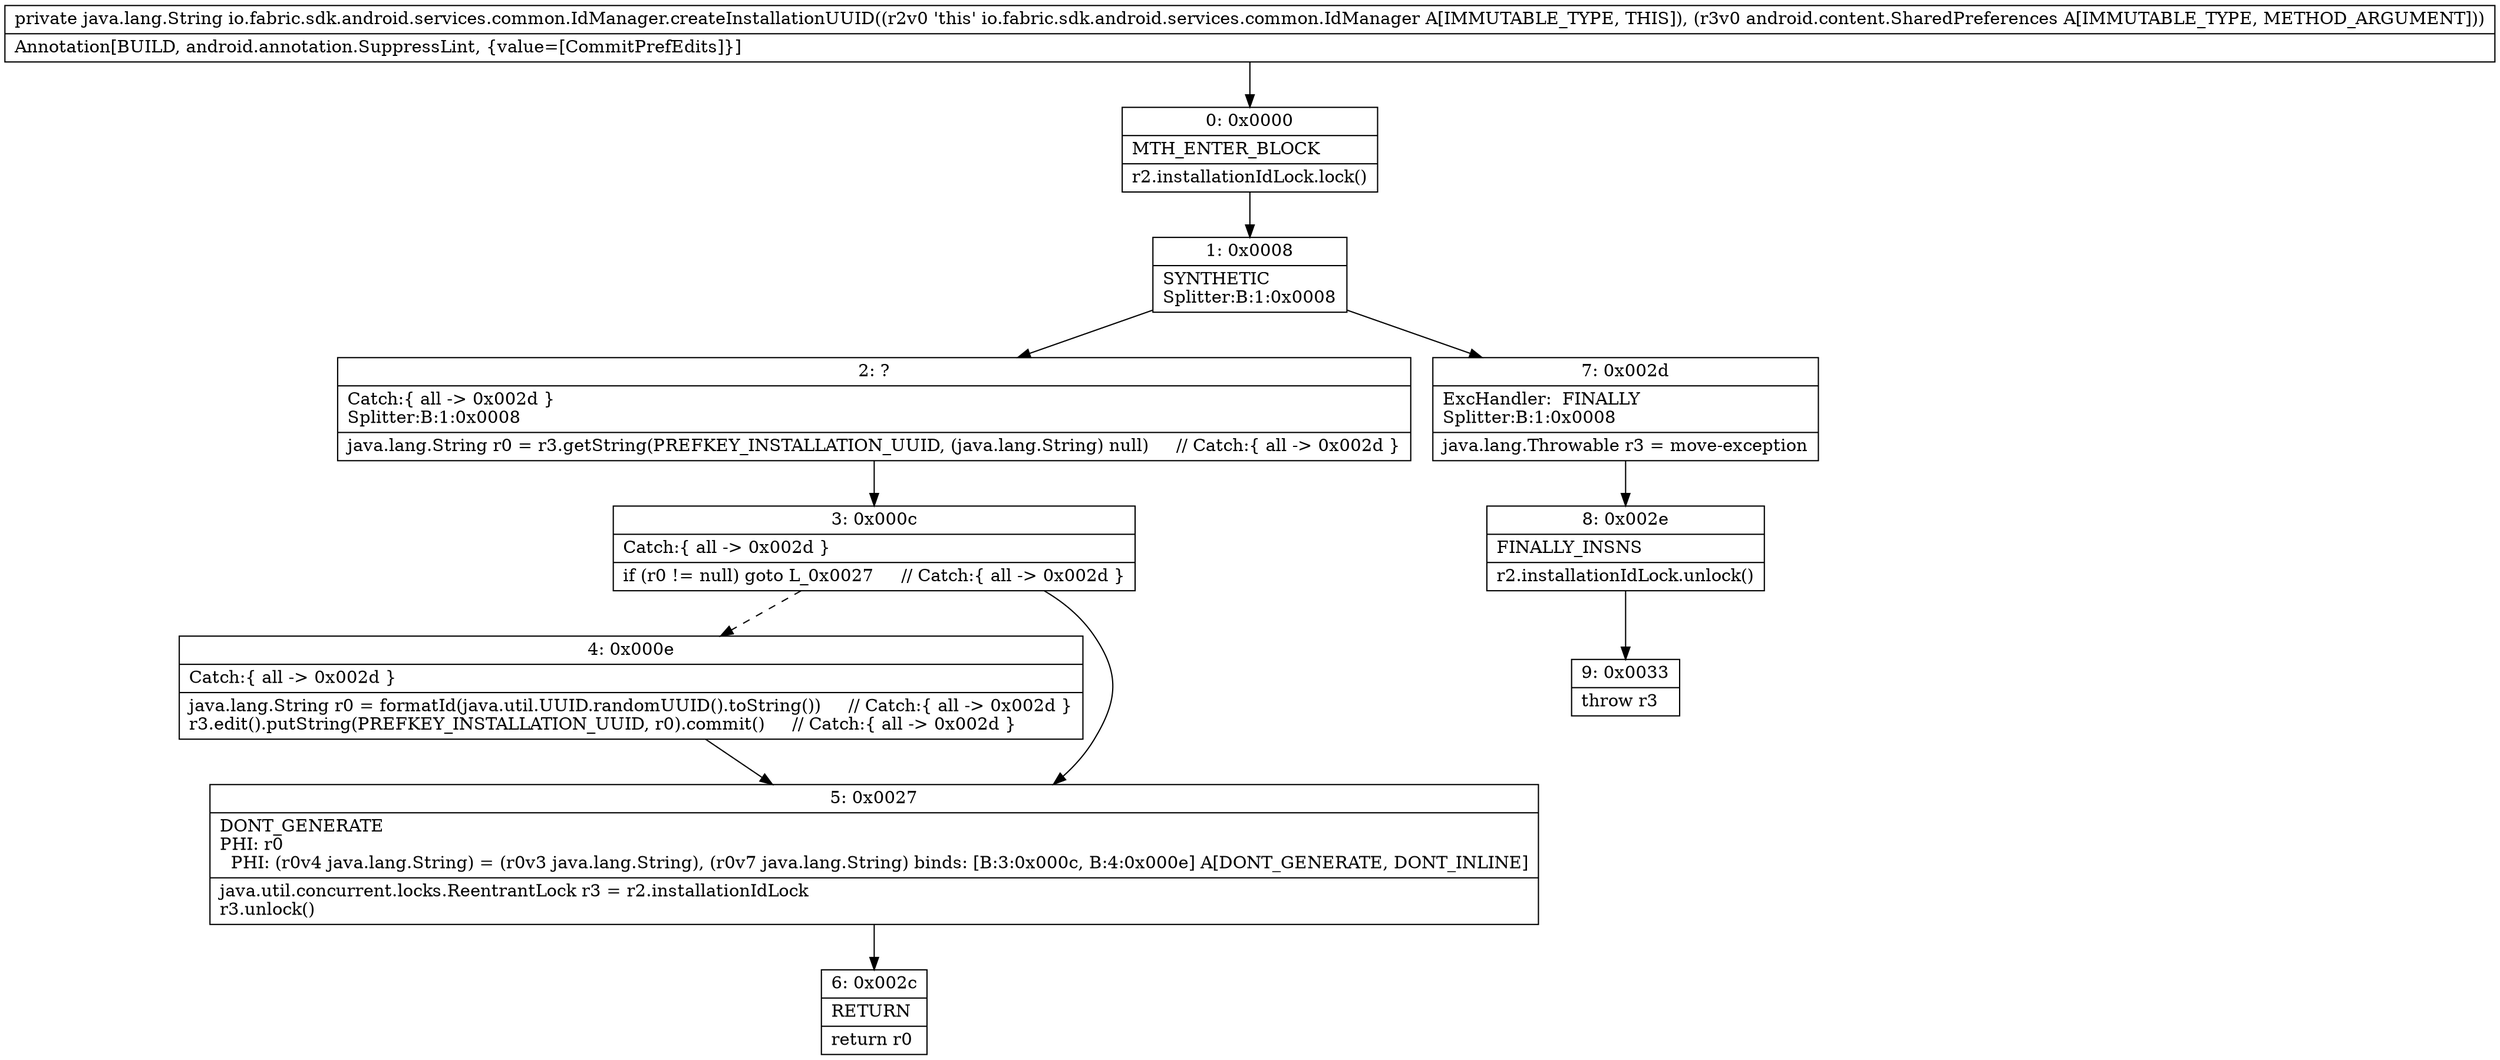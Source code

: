 digraph "CFG forio.fabric.sdk.android.services.common.IdManager.createInstallationUUID(Landroid\/content\/SharedPreferences;)Ljava\/lang\/String;" {
Node_0 [shape=record,label="{0\:\ 0x0000|MTH_ENTER_BLOCK\l|r2.installationIdLock.lock()\l}"];
Node_1 [shape=record,label="{1\:\ 0x0008|SYNTHETIC\lSplitter:B:1:0x0008\l}"];
Node_2 [shape=record,label="{2\:\ ?|Catch:\{ all \-\> 0x002d \}\lSplitter:B:1:0x0008\l|java.lang.String r0 = r3.getString(PREFKEY_INSTALLATION_UUID, (java.lang.String) null)     \/\/ Catch:\{ all \-\> 0x002d \}\l}"];
Node_3 [shape=record,label="{3\:\ 0x000c|Catch:\{ all \-\> 0x002d \}\l|if (r0 != null) goto L_0x0027     \/\/ Catch:\{ all \-\> 0x002d \}\l}"];
Node_4 [shape=record,label="{4\:\ 0x000e|Catch:\{ all \-\> 0x002d \}\l|java.lang.String r0 = formatId(java.util.UUID.randomUUID().toString())     \/\/ Catch:\{ all \-\> 0x002d \}\lr3.edit().putString(PREFKEY_INSTALLATION_UUID, r0).commit()     \/\/ Catch:\{ all \-\> 0x002d \}\l}"];
Node_5 [shape=record,label="{5\:\ 0x0027|DONT_GENERATE\lPHI: r0 \l  PHI: (r0v4 java.lang.String) = (r0v3 java.lang.String), (r0v7 java.lang.String) binds: [B:3:0x000c, B:4:0x000e] A[DONT_GENERATE, DONT_INLINE]\l|java.util.concurrent.locks.ReentrantLock r3 = r2.installationIdLock\lr3.unlock()\l}"];
Node_6 [shape=record,label="{6\:\ 0x002c|RETURN\l|return r0\l}"];
Node_7 [shape=record,label="{7\:\ 0x002d|ExcHandler:  FINALLY\lSplitter:B:1:0x0008\l|java.lang.Throwable r3 = move\-exception\l}"];
Node_8 [shape=record,label="{8\:\ 0x002e|FINALLY_INSNS\l|r2.installationIdLock.unlock()\l}"];
Node_9 [shape=record,label="{9\:\ 0x0033|throw r3\l}"];
MethodNode[shape=record,label="{private java.lang.String io.fabric.sdk.android.services.common.IdManager.createInstallationUUID((r2v0 'this' io.fabric.sdk.android.services.common.IdManager A[IMMUTABLE_TYPE, THIS]), (r3v0 android.content.SharedPreferences A[IMMUTABLE_TYPE, METHOD_ARGUMENT]))  | Annotation[BUILD, android.annotation.SuppressLint, \{value=[CommitPrefEdits]\}]\l}"];
MethodNode -> Node_0;
Node_0 -> Node_1;
Node_1 -> Node_2;
Node_1 -> Node_7;
Node_2 -> Node_3;
Node_3 -> Node_4[style=dashed];
Node_3 -> Node_5;
Node_4 -> Node_5;
Node_5 -> Node_6;
Node_7 -> Node_8;
Node_8 -> Node_9;
}

